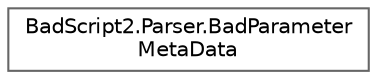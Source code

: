 digraph "Graphical Class Hierarchy"
{
 // LATEX_PDF_SIZE
  bgcolor="transparent";
  edge [fontname=Helvetica,fontsize=10,labelfontname=Helvetica,labelfontsize=10];
  node [fontname=Helvetica,fontsize=10,shape=box,height=0.2,width=0.4];
  rankdir="LR";
  Node0 [id="Node000000",label="BadScript2.Parser.BadParameter\lMetaData",height=0.2,width=0.4,color="grey40", fillcolor="white", style="filled",URL="$class_bad_script2_1_1_parser_1_1_bad_parameter_meta_data.html",tooltip=" "];
}
